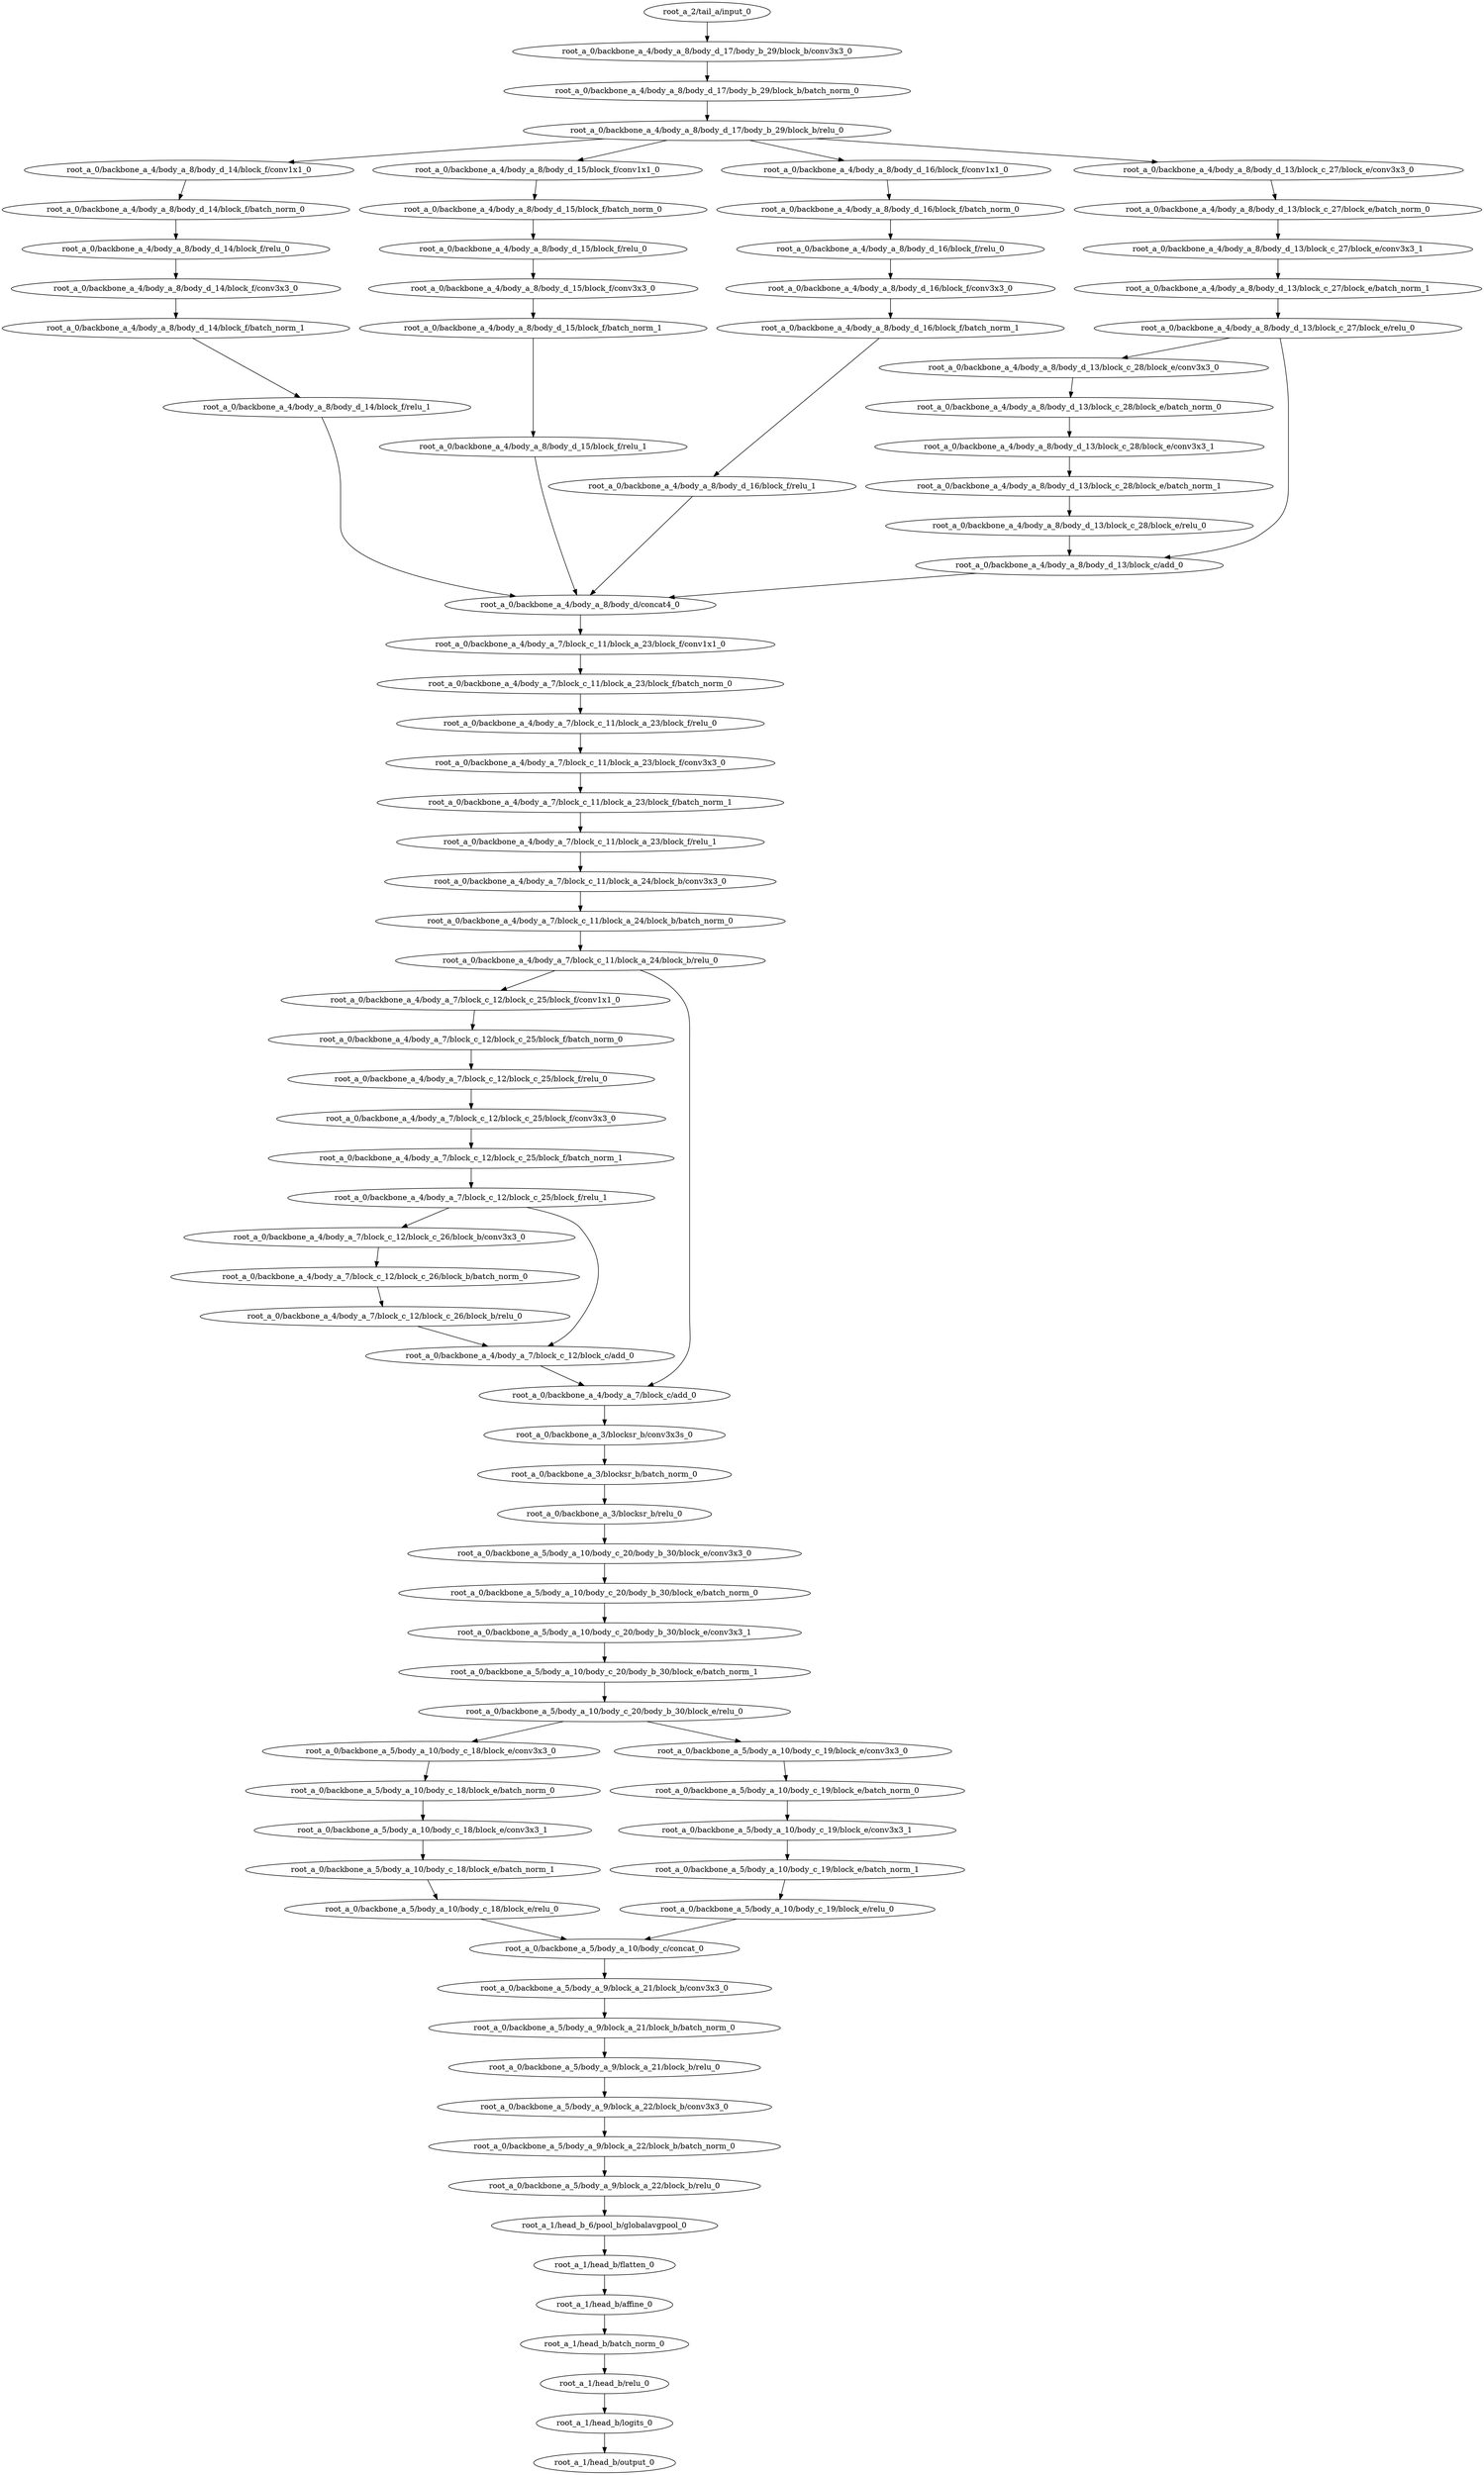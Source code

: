 digraph root_a {
	"root_a_2/tail_a/input_0"
	"root_a_0/backbone_a_4/body_a_8/body_d_17/body_b_29/block_b/conv3x3_0"
	"root_a_0/backbone_a_4/body_a_8/body_d_17/body_b_29/block_b/batch_norm_0"
	"root_a_0/backbone_a_4/body_a_8/body_d_17/body_b_29/block_b/relu_0"
	"root_a_0/backbone_a_4/body_a_8/body_d_14/block_f/conv1x1_0"
	"root_a_0/backbone_a_4/body_a_8/body_d_14/block_f/batch_norm_0"
	"root_a_0/backbone_a_4/body_a_8/body_d_14/block_f/relu_0"
	"root_a_0/backbone_a_4/body_a_8/body_d_14/block_f/conv3x3_0"
	"root_a_0/backbone_a_4/body_a_8/body_d_14/block_f/batch_norm_1"
	"root_a_0/backbone_a_4/body_a_8/body_d_14/block_f/relu_1"
	"root_a_0/backbone_a_4/body_a_8/body_d_15/block_f/conv1x1_0"
	"root_a_0/backbone_a_4/body_a_8/body_d_15/block_f/batch_norm_0"
	"root_a_0/backbone_a_4/body_a_8/body_d_15/block_f/relu_0"
	"root_a_0/backbone_a_4/body_a_8/body_d_15/block_f/conv3x3_0"
	"root_a_0/backbone_a_4/body_a_8/body_d_15/block_f/batch_norm_1"
	"root_a_0/backbone_a_4/body_a_8/body_d_15/block_f/relu_1"
	"root_a_0/backbone_a_4/body_a_8/body_d_16/block_f/conv1x1_0"
	"root_a_0/backbone_a_4/body_a_8/body_d_16/block_f/batch_norm_0"
	"root_a_0/backbone_a_4/body_a_8/body_d_16/block_f/relu_0"
	"root_a_0/backbone_a_4/body_a_8/body_d_16/block_f/conv3x3_0"
	"root_a_0/backbone_a_4/body_a_8/body_d_16/block_f/batch_norm_1"
	"root_a_0/backbone_a_4/body_a_8/body_d_16/block_f/relu_1"
	"root_a_0/backbone_a_4/body_a_8/body_d_13/block_c_27/block_e/conv3x3_0"
	"root_a_0/backbone_a_4/body_a_8/body_d_13/block_c_27/block_e/batch_norm_0"
	"root_a_0/backbone_a_4/body_a_8/body_d_13/block_c_27/block_e/conv3x3_1"
	"root_a_0/backbone_a_4/body_a_8/body_d_13/block_c_27/block_e/batch_norm_1"
	"root_a_0/backbone_a_4/body_a_8/body_d_13/block_c_27/block_e/relu_0"
	"root_a_0/backbone_a_4/body_a_8/body_d_13/block_c_28/block_e/conv3x3_0"
	"root_a_0/backbone_a_4/body_a_8/body_d_13/block_c_28/block_e/batch_norm_0"
	"root_a_0/backbone_a_4/body_a_8/body_d_13/block_c_28/block_e/conv3x3_1"
	"root_a_0/backbone_a_4/body_a_8/body_d_13/block_c_28/block_e/batch_norm_1"
	"root_a_0/backbone_a_4/body_a_8/body_d_13/block_c_28/block_e/relu_0"
	"root_a_0/backbone_a_4/body_a_8/body_d_13/block_c/add_0"
	"root_a_0/backbone_a_4/body_a_8/body_d/concat4_0"
	"root_a_0/backbone_a_4/body_a_7/block_c_11/block_a_23/block_f/conv1x1_0"
	"root_a_0/backbone_a_4/body_a_7/block_c_11/block_a_23/block_f/batch_norm_0"
	"root_a_0/backbone_a_4/body_a_7/block_c_11/block_a_23/block_f/relu_0"
	"root_a_0/backbone_a_4/body_a_7/block_c_11/block_a_23/block_f/conv3x3_0"
	"root_a_0/backbone_a_4/body_a_7/block_c_11/block_a_23/block_f/batch_norm_1"
	"root_a_0/backbone_a_4/body_a_7/block_c_11/block_a_23/block_f/relu_1"
	"root_a_0/backbone_a_4/body_a_7/block_c_11/block_a_24/block_b/conv3x3_0"
	"root_a_0/backbone_a_4/body_a_7/block_c_11/block_a_24/block_b/batch_norm_0"
	"root_a_0/backbone_a_4/body_a_7/block_c_11/block_a_24/block_b/relu_0"
	"root_a_0/backbone_a_4/body_a_7/block_c_12/block_c_25/block_f/conv1x1_0"
	"root_a_0/backbone_a_4/body_a_7/block_c_12/block_c_25/block_f/batch_norm_0"
	"root_a_0/backbone_a_4/body_a_7/block_c_12/block_c_25/block_f/relu_0"
	"root_a_0/backbone_a_4/body_a_7/block_c_12/block_c_25/block_f/conv3x3_0"
	"root_a_0/backbone_a_4/body_a_7/block_c_12/block_c_25/block_f/batch_norm_1"
	"root_a_0/backbone_a_4/body_a_7/block_c_12/block_c_25/block_f/relu_1"
	"root_a_0/backbone_a_4/body_a_7/block_c_12/block_c_26/block_b/conv3x3_0"
	"root_a_0/backbone_a_4/body_a_7/block_c_12/block_c_26/block_b/batch_norm_0"
	"root_a_0/backbone_a_4/body_a_7/block_c_12/block_c_26/block_b/relu_0"
	"root_a_0/backbone_a_4/body_a_7/block_c_12/block_c/add_0"
	"root_a_0/backbone_a_4/body_a_7/block_c/add_0"
	"root_a_0/backbone_a_3/blocksr_b/conv3x3s_0"
	"root_a_0/backbone_a_3/blocksr_b/batch_norm_0"
	"root_a_0/backbone_a_3/blocksr_b/relu_0"
	"root_a_0/backbone_a_5/body_a_10/body_c_20/body_b_30/block_e/conv3x3_0"
	"root_a_0/backbone_a_5/body_a_10/body_c_20/body_b_30/block_e/batch_norm_0"
	"root_a_0/backbone_a_5/body_a_10/body_c_20/body_b_30/block_e/conv3x3_1"
	"root_a_0/backbone_a_5/body_a_10/body_c_20/body_b_30/block_e/batch_norm_1"
	"root_a_0/backbone_a_5/body_a_10/body_c_20/body_b_30/block_e/relu_0"
	"root_a_0/backbone_a_5/body_a_10/body_c_18/block_e/conv3x3_0"
	"root_a_0/backbone_a_5/body_a_10/body_c_18/block_e/batch_norm_0"
	"root_a_0/backbone_a_5/body_a_10/body_c_18/block_e/conv3x3_1"
	"root_a_0/backbone_a_5/body_a_10/body_c_18/block_e/batch_norm_1"
	"root_a_0/backbone_a_5/body_a_10/body_c_18/block_e/relu_0"
	"root_a_0/backbone_a_5/body_a_10/body_c_19/block_e/conv3x3_0"
	"root_a_0/backbone_a_5/body_a_10/body_c_19/block_e/batch_norm_0"
	"root_a_0/backbone_a_5/body_a_10/body_c_19/block_e/conv3x3_1"
	"root_a_0/backbone_a_5/body_a_10/body_c_19/block_e/batch_norm_1"
	"root_a_0/backbone_a_5/body_a_10/body_c_19/block_e/relu_0"
	"root_a_0/backbone_a_5/body_a_10/body_c/concat_0"
	"root_a_0/backbone_a_5/body_a_9/block_a_21/block_b/conv3x3_0"
	"root_a_0/backbone_a_5/body_a_9/block_a_21/block_b/batch_norm_0"
	"root_a_0/backbone_a_5/body_a_9/block_a_21/block_b/relu_0"
	"root_a_0/backbone_a_5/body_a_9/block_a_22/block_b/conv3x3_0"
	"root_a_0/backbone_a_5/body_a_9/block_a_22/block_b/batch_norm_0"
	"root_a_0/backbone_a_5/body_a_9/block_a_22/block_b/relu_0"
	"root_a_1/head_b_6/pool_b/globalavgpool_0"
	"root_a_1/head_b/flatten_0"
	"root_a_1/head_b/affine_0"
	"root_a_1/head_b/batch_norm_0"
	"root_a_1/head_b/relu_0"
	"root_a_1/head_b/logits_0"
	"root_a_1/head_b/output_0"

	"root_a_2/tail_a/input_0" -> "root_a_0/backbone_a_4/body_a_8/body_d_17/body_b_29/block_b/conv3x3_0"
	"root_a_0/backbone_a_4/body_a_8/body_d_17/body_b_29/block_b/conv3x3_0" -> "root_a_0/backbone_a_4/body_a_8/body_d_17/body_b_29/block_b/batch_norm_0"
	"root_a_0/backbone_a_4/body_a_8/body_d_17/body_b_29/block_b/batch_norm_0" -> "root_a_0/backbone_a_4/body_a_8/body_d_17/body_b_29/block_b/relu_0"
	"root_a_0/backbone_a_4/body_a_8/body_d_17/body_b_29/block_b/relu_0" -> "root_a_0/backbone_a_4/body_a_8/body_d_14/block_f/conv1x1_0"
	"root_a_0/backbone_a_4/body_a_8/body_d_14/block_f/conv1x1_0" -> "root_a_0/backbone_a_4/body_a_8/body_d_14/block_f/batch_norm_0"
	"root_a_0/backbone_a_4/body_a_8/body_d_14/block_f/batch_norm_0" -> "root_a_0/backbone_a_4/body_a_8/body_d_14/block_f/relu_0"
	"root_a_0/backbone_a_4/body_a_8/body_d_14/block_f/relu_0" -> "root_a_0/backbone_a_4/body_a_8/body_d_14/block_f/conv3x3_0"
	"root_a_0/backbone_a_4/body_a_8/body_d_14/block_f/conv3x3_0" -> "root_a_0/backbone_a_4/body_a_8/body_d_14/block_f/batch_norm_1"
	"root_a_0/backbone_a_4/body_a_8/body_d_14/block_f/batch_norm_1" -> "root_a_0/backbone_a_4/body_a_8/body_d_14/block_f/relu_1"
	"root_a_0/backbone_a_4/body_a_8/body_d_17/body_b_29/block_b/relu_0" -> "root_a_0/backbone_a_4/body_a_8/body_d_15/block_f/conv1x1_0"
	"root_a_0/backbone_a_4/body_a_8/body_d_15/block_f/conv1x1_0" -> "root_a_0/backbone_a_4/body_a_8/body_d_15/block_f/batch_norm_0"
	"root_a_0/backbone_a_4/body_a_8/body_d_15/block_f/batch_norm_0" -> "root_a_0/backbone_a_4/body_a_8/body_d_15/block_f/relu_0"
	"root_a_0/backbone_a_4/body_a_8/body_d_15/block_f/relu_0" -> "root_a_0/backbone_a_4/body_a_8/body_d_15/block_f/conv3x3_0"
	"root_a_0/backbone_a_4/body_a_8/body_d_15/block_f/conv3x3_0" -> "root_a_0/backbone_a_4/body_a_8/body_d_15/block_f/batch_norm_1"
	"root_a_0/backbone_a_4/body_a_8/body_d_15/block_f/batch_norm_1" -> "root_a_0/backbone_a_4/body_a_8/body_d_15/block_f/relu_1"
	"root_a_0/backbone_a_4/body_a_8/body_d_17/body_b_29/block_b/relu_0" -> "root_a_0/backbone_a_4/body_a_8/body_d_16/block_f/conv1x1_0"
	"root_a_0/backbone_a_4/body_a_8/body_d_16/block_f/conv1x1_0" -> "root_a_0/backbone_a_4/body_a_8/body_d_16/block_f/batch_norm_0"
	"root_a_0/backbone_a_4/body_a_8/body_d_16/block_f/batch_norm_0" -> "root_a_0/backbone_a_4/body_a_8/body_d_16/block_f/relu_0"
	"root_a_0/backbone_a_4/body_a_8/body_d_16/block_f/relu_0" -> "root_a_0/backbone_a_4/body_a_8/body_d_16/block_f/conv3x3_0"
	"root_a_0/backbone_a_4/body_a_8/body_d_16/block_f/conv3x3_0" -> "root_a_0/backbone_a_4/body_a_8/body_d_16/block_f/batch_norm_1"
	"root_a_0/backbone_a_4/body_a_8/body_d_16/block_f/batch_norm_1" -> "root_a_0/backbone_a_4/body_a_8/body_d_16/block_f/relu_1"
	"root_a_0/backbone_a_4/body_a_8/body_d_17/body_b_29/block_b/relu_0" -> "root_a_0/backbone_a_4/body_a_8/body_d_13/block_c_27/block_e/conv3x3_0"
	"root_a_0/backbone_a_4/body_a_8/body_d_13/block_c_27/block_e/conv3x3_0" -> "root_a_0/backbone_a_4/body_a_8/body_d_13/block_c_27/block_e/batch_norm_0"
	"root_a_0/backbone_a_4/body_a_8/body_d_13/block_c_27/block_e/batch_norm_0" -> "root_a_0/backbone_a_4/body_a_8/body_d_13/block_c_27/block_e/conv3x3_1"
	"root_a_0/backbone_a_4/body_a_8/body_d_13/block_c_27/block_e/conv3x3_1" -> "root_a_0/backbone_a_4/body_a_8/body_d_13/block_c_27/block_e/batch_norm_1"
	"root_a_0/backbone_a_4/body_a_8/body_d_13/block_c_27/block_e/batch_norm_1" -> "root_a_0/backbone_a_4/body_a_8/body_d_13/block_c_27/block_e/relu_0"
	"root_a_0/backbone_a_4/body_a_8/body_d_13/block_c_27/block_e/relu_0" -> "root_a_0/backbone_a_4/body_a_8/body_d_13/block_c_28/block_e/conv3x3_0"
	"root_a_0/backbone_a_4/body_a_8/body_d_13/block_c_28/block_e/conv3x3_0" -> "root_a_0/backbone_a_4/body_a_8/body_d_13/block_c_28/block_e/batch_norm_0"
	"root_a_0/backbone_a_4/body_a_8/body_d_13/block_c_28/block_e/batch_norm_0" -> "root_a_0/backbone_a_4/body_a_8/body_d_13/block_c_28/block_e/conv3x3_1"
	"root_a_0/backbone_a_4/body_a_8/body_d_13/block_c_28/block_e/conv3x3_1" -> "root_a_0/backbone_a_4/body_a_8/body_d_13/block_c_28/block_e/batch_norm_1"
	"root_a_0/backbone_a_4/body_a_8/body_d_13/block_c_28/block_e/batch_norm_1" -> "root_a_0/backbone_a_4/body_a_8/body_d_13/block_c_28/block_e/relu_0"
	"root_a_0/backbone_a_4/body_a_8/body_d_13/block_c_27/block_e/relu_0" -> "root_a_0/backbone_a_4/body_a_8/body_d_13/block_c/add_0"
	"root_a_0/backbone_a_4/body_a_8/body_d_13/block_c_28/block_e/relu_0" -> "root_a_0/backbone_a_4/body_a_8/body_d_13/block_c/add_0"
	"root_a_0/backbone_a_4/body_a_8/body_d_14/block_f/relu_1" -> "root_a_0/backbone_a_4/body_a_8/body_d/concat4_0"
	"root_a_0/backbone_a_4/body_a_8/body_d_15/block_f/relu_1" -> "root_a_0/backbone_a_4/body_a_8/body_d/concat4_0"
	"root_a_0/backbone_a_4/body_a_8/body_d_16/block_f/relu_1" -> "root_a_0/backbone_a_4/body_a_8/body_d/concat4_0"
	"root_a_0/backbone_a_4/body_a_8/body_d_13/block_c/add_0" -> "root_a_0/backbone_a_4/body_a_8/body_d/concat4_0"
	"root_a_0/backbone_a_4/body_a_8/body_d/concat4_0" -> "root_a_0/backbone_a_4/body_a_7/block_c_11/block_a_23/block_f/conv1x1_0"
	"root_a_0/backbone_a_4/body_a_7/block_c_11/block_a_23/block_f/conv1x1_0" -> "root_a_0/backbone_a_4/body_a_7/block_c_11/block_a_23/block_f/batch_norm_0"
	"root_a_0/backbone_a_4/body_a_7/block_c_11/block_a_23/block_f/batch_norm_0" -> "root_a_0/backbone_a_4/body_a_7/block_c_11/block_a_23/block_f/relu_0"
	"root_a_0/backbone_a_4/body_a_7/block_c_11/block_a_23/block_f/relu_0" -> "root_a_0/backbone_a_4/body_a_7/block_c_11/block_a_23/block_f/conv3x3_0"
	"root_a_0/backbone_a_4/body_a_7/block_c_11/block_a_23/block_f/conv3x3_0" -> "root_a_0/backbone_a_4/body_a_7/block_c_11/block_a_23/block_f/batch_norm_1"
	"root_a_0/backbone_a_4/body_a_7/block_c_11/block_a_23/block_f/batch_norm_1" -> "root_a_0/backbone_a_4/body_a_7/block_c_11/block_a_23/block_f/relu_1"
	"root_a_0/backbone_a_4/body_a_7/block_c_11/block_a_23/block_f/relu_1" -> "root_a_0/backbone_a_4/body_a_7/block_c_11/block_a_24/block_b/conv3x3_0"
	"root_a_0/backbone_a_4/body_a_7/block_c_11/block_a_24/block_b/conv3x3_0" -> "root_a_0/backbone_a_4/body_a_7/block_c_11/block_a_24/block_b/batch_norm_0"
	"root_a_0/backbone_a_4/body_a_7/block_c_11/block_a_24/block_b/batch_norm_0" -> "root_a_0/backbone_a_4/body_a_7/block_c_11/block_a_24/block_b/relu_0"
	"root_a_0/backbone_a_4/body_a_7/block_c_11/block_a_24/block_b/relu_0" -> "root_a_0/backbone_a_4/body_a_7/block_c_12/block_c_25/block_f/conv1x1_0"
	"root_a_0/backbone_a_4/body_a_7/block_c_12/block_c_25/block_f/conv1x1_0" -> "root_a_0/backbone_a_4/body_a_7/block_c_12/block_c_25/block_f/batch_norm_0"
	"root_a_0/backbone_a_4/body_a_7/block_c_12/block_c_25/block_f/batch_norm_0" -> "root_a_0/backbone_a_4/body_a_7/block_c_12/block_c_25/block_f/relu_0"
	"root_a_0/backbone_a_4/body_a_7/block_c_12/block_c_25/block_f/relu_0" -> "root_a_0/backbone_a_4/body_a_7/block_c_12/block_c_25/block_f/conv3x3_0"
	"root_a_0/backbone_a_4/body_a_7/block_c_12/block_c_25/block_f/conv3x3_0" -> "root_a_0/backbone_a_4/body_a_7/block_c_12/block_c_25/block_f/batch_norm_1"
	"root_a_0/backbone_a_4/body_a_7/block_c_12/block_c_25/block_f/batch_norm_1" -> "root_a_0/backbone_a_4/body_a_7/block_c_12/block_c_25/block_f/relu_1"
	"root_a_0/backbone_a_4/body_a_7/block_c_12/block_c_25/block_f/relu_1" -> "root_a_0/backbone_a_4/body_a_7/block_c_12/block_c_26/block_b/conv3x3_0"
	"root_a_0/backbone_a_4/body_a_7/block_c_12/block_c_26/block_b/conv3x3_0" -> "root_a_0/backbone_a_4/body_a_7/block_c_12/block_c_26/block_b/batch_norm_0"
	"root_a_0/backbone_a_4/body_a_7/block_c_12/block_c_26/block_b/batch_norm_0" -> "root_a_0/backbone_a_4/body_a_7/block_c_12/block_c_26/block_b/relu_0"
	"root_a_0/backbone_a_4/body_a_7/block_c_12/block_c_26/block_b/relu_0" -> "root_a_0/backbone_a_4/body_a_7/block_c_12/block_c/add_0"
	"root_a_0/backbone_a_4/body_a_7/block_c_12/block_c_25/block_f/relu_1" -> "root_a_0/backbone_a_4/body_a_7/block_c_12/block_c/add_0"
	"root_a_0/backbone_a_4/body_a_7/block_c_11/block_a_24/block_b/relu_0" -> "root_a_0/backbone_a_4/body_a_7/block_c/add_0"
	"root_a_0/backbone_a_4/body_a_7/block_c_12/block_c/add_0" -> "root_a_0/backbone_a_4/body_a_7/block_c/add_0"
	"root_a_0/backbone_a_4/body_a_7/block_c/add_0" -> "root_a_0/backbone_a_3/blocksr_b/conv3x3s_0"
	"root_a_0/backbone_a_3/blocksr_b/conv3x3s_0" -> "root_a_0/backbone_a_3/blocksr_b/batch_norm_0"
	"root_a_0/backbone_a_3/blocksr_b/batch_norm_0" -> "root_a_0/backbone_a_3/blocksr_b/relu_0"
	"root_a_0/backbone_a_3/blocksr_b/relu_0" -> "root_a_0/backbone_a_5/body_a_10/body_c_20/body_b_30/block_e/conv3x3_0"
	"root_a_0/backbone_a_5/body_a_10/body_c_20/body_b_30/block_e/conv3x3_0" -> "root_a_0/backbone_a_5/body_a_10/body_c_20/body_b_30/block_e/batch_norm_0"
	"root_a_0/backbone_a_5/body_a_10/body_c_20/body_b_30/block_e/batch_norm_0" -> "root_a_0/backbone_a_5/body_a_10/body_c_20/body_b_30/block_e/conv3x3_1"
	"root_a_0/backbone_a_5/body_a_10/body_c_20/body_b_30/block_e/conv3x3_1" -> "root_a_0/backbone_a_5/body_a_10/body_c_20/body_b_30/block_e/batch_norm_1"
	"root_a_0/backbone_a_5/body_a_10/body_c_20/body_b_30/block_e/batch_norm_1" -> "root_a_0/backbone_a_5/body_a_10/body_c_20/body_b_30/block_e/relu_0"
	"root_a_0/backbone_a_5/body_a_10/body_c_20/body_b_30/block_e/relu_0" -> "root_a_0/backbone_a_5/body_a_10/body_c_18/block_e/conv3x3_0"
	"root_a_0/backbone_a_5/body_a_10/body_c_18/block_e/conv3x3_0" -> "root_a_0/backbone_a_5/body_a_10/body_c_18/block_e/batch_norm_0"
	"root_a_0/backbone_a_5/body_a_10/body_c_18/block_e/batch_norm_0" -> "root_a_0/backbone_a_5/body_a_10/body_c_18/block_e/conv3x3_1"
	"root_a_0/backbone_a_5/body_a_10/body_c_18/block_e/conv3x3_1" -> "root_a_0/backbone_a_5/body_a_10/body_c_18/block_e/batch_norm_1"
	"root_a_0/backbone_a_5/body_a_10/body_c_18/block_e/batch_norm_1" -> "root_a_0/backbone_a_5/body_a_10/body_c_18/block_e/relu_0"
	"root_a_0/backbone_a_5/body_a_10/body_c_20/body_b_30/block_e/relu_0" -> "root_a_0/backbone_a_5/body_a_10/body_c_19/block_e/conv3x3_0"
	"root_a_0/backbone_a_5/body_a_10/body_c_19/block_e/conv3x3_0" -> "root_a_0/backbone_a_5/body_a_10/body_c_19/block_e/batch_norm_0"
	"root_a_0/backbone_a_5/body_a_10/body_c_19/block_e/batch_norm_0" -> "root_a_0/backbone_a_5/body_a_10/body_c_19/block_e/conv3x3_1"
	"root_a_0/backbone_a_5/body_a_10/body_c_19/block_e/conv3x3_1" -> "root_a_0/backbone_a_5/body_a_10/body_c_19/block_e/batch_norm_1"
	"root_a_0/backbone_a_5/body_a_10/body_c_19/block_e/batch_norm_1" -> "root_a_0/backbone_a_5/body_a_10/body_c_19/block_e/relu_0"
	"root_a_0/backbone_a_5/body_a_10/body_c_18/block_e/relu_0" -> "root_a_0/backbone_a_5/body_a_10/body_c/concat_0"
	"root_a_0/backbone_a_5/body_a_10/body_c_19/block_e/relu_0" -> "root_a_0/backbone_a_5/body_a_10/body_c/concat_0"
	"root_a_0/backbone_a_5/body_a_10/body_c/concat_0" -> "root_a_0/backbone_a_5/body_a_9/block_a_21/block_b/conv3x3_0"
	"root_a_0/backbone_a_5/body_a_9/block_a_21/block_b/conv3x3_0" -> "root_a_0/backbone_a_5/body_a_9/block_a_21/block_b/batch_norm_0"
	"root_a_0/backbone_a_5/body_a_9/block_a_21/block_b/batch_norm_0" -> "root_a_0/backbone_a_5/body_a_9/block_a_21/block_b/relu_0"
	"root_a_0/backbone_a_5/body_a_9/block_a_21/block_b/relu_0" -> "root_a_0/backbone_a_5/body_a_9/block_a_22/block_b/conv3x3_0"
	"root_a_0/backbone_a_5/body_a_9/block_a_22/block_b/conv3x3_0" -> "root_a_0/backbone_a_5/body_a_9/block_a_22/block_b/batch_norm_0"
	"root_a_0/backbone_a_5/body_a_9/block_a_22/block_b/batch_norm_0" -> "root_a_0/backbone_a_5/body_a_9/block_a_22/block_b/relu_0"
	"root_a_0/backbone_a_5/body_a_9/block_a_22/block_b/relu_0" -> "root_a_1/head_b_6/pool_b/globalavgpool_0"
	"root_a_1/head_b_6/pool_b/globalavgpool_0" -> "root_a_1/head_b/flatten_0"
	"root_a_1/head_b/flatten_0" -> "root_a_1/head_b/affine_0"
	"root_a_1/head_b/affine_0" -> "root_a_1/head_b/batch_norm_0"
	"root_a_1/head_b/batch_norm_0" -> "root_a_1/head_b/relu_0"
	"root_a_1/head_b/relu_0" -> "root_a_1/head_b/logits_0"
	"root_a_1/head_b/logits_0" -> "root_a_1/head_b/output_0"

}